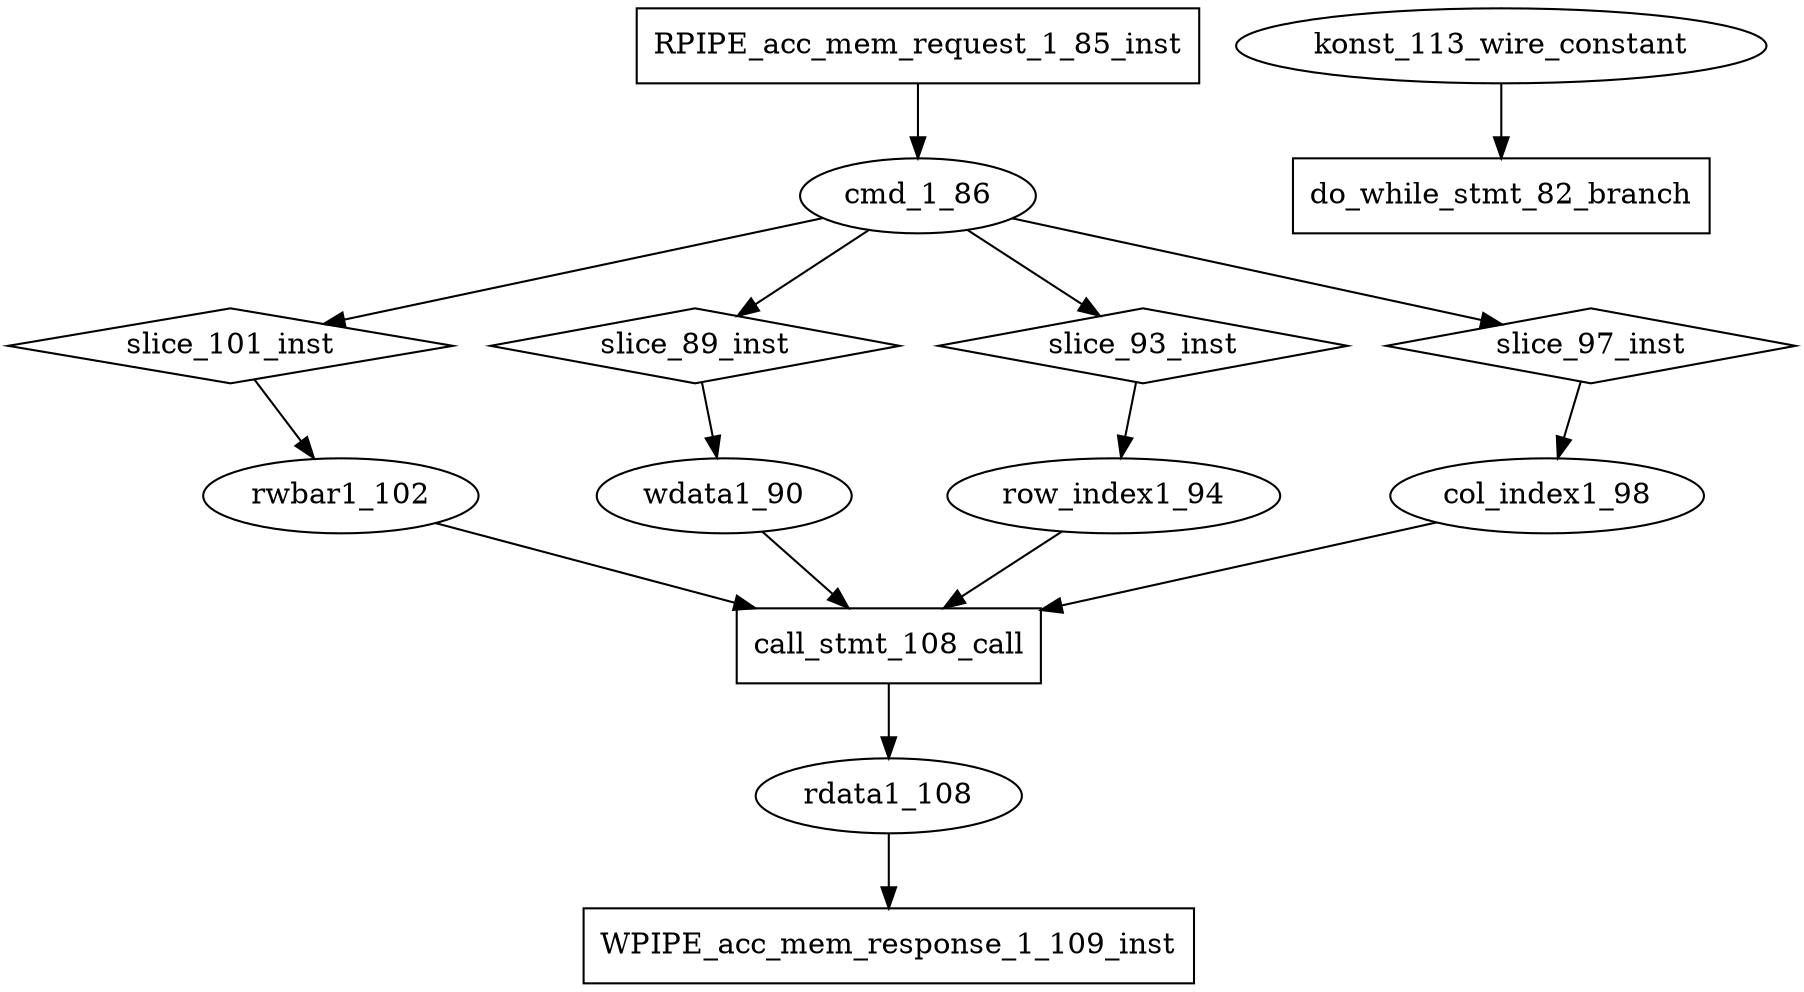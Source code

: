 digraph data_path {
  cmd_1_86 [shape=ellipse];
  col_index1_98 [shape=ellipse];
  konst_113_wire_constant [shape=ellipse];
  rdata1_108 [shape=ellipse];
  row_index1_94 [shape=ellipse];
  rwbar1_102 [shape=ellipse];
  wdata1_90 [shape=ellipse];
  RPIPE_acc_mem_request_1_85_inst [shape=rectangle];
RPIPE_acc_mem_request_1_85_inst -> cmd_1_86;
  WPIPE_acc_mem_response_1_109_inst [shape=rectangle];
rdata1_108  -> WPIPE_acc_mem_response_1_109_inst;
  call_stmt_108_call [shape=rectangle];
rwbar1_102  -> call_stmt_108_call;
row_index1_94  -> call_stmt_108_call;
col_index1_98  -> call_stmt_108_call;
wdata1_90  -> call_stmt_108_call;
call_stmt_108_call -> rdata1_108;
  do_while_stmt_82_branch [shape=rectangle];
konst_113_wire_constant  -> do_while_stmt_82_branch;
  slice_101_inst [shape=diamond];
cmd_1_86  -> slice_101_inst;
slice_101_inst -> rwbar1_102;
  slice_89_inst [shape=diamond];
cmd_1_86  -> slice_89_inst;
slice_89_inst -> wdata1_90;
  slice_93_inst [shape=diamond];
cmd_1_86  -> slice_93_inst;
slice_93_inst -> row_index1_94;
  slice_97_inst [shape=diamond];
cmd_1_86  -> slice_97_inst;
slice_97_inst -> col_index1_98;
}
